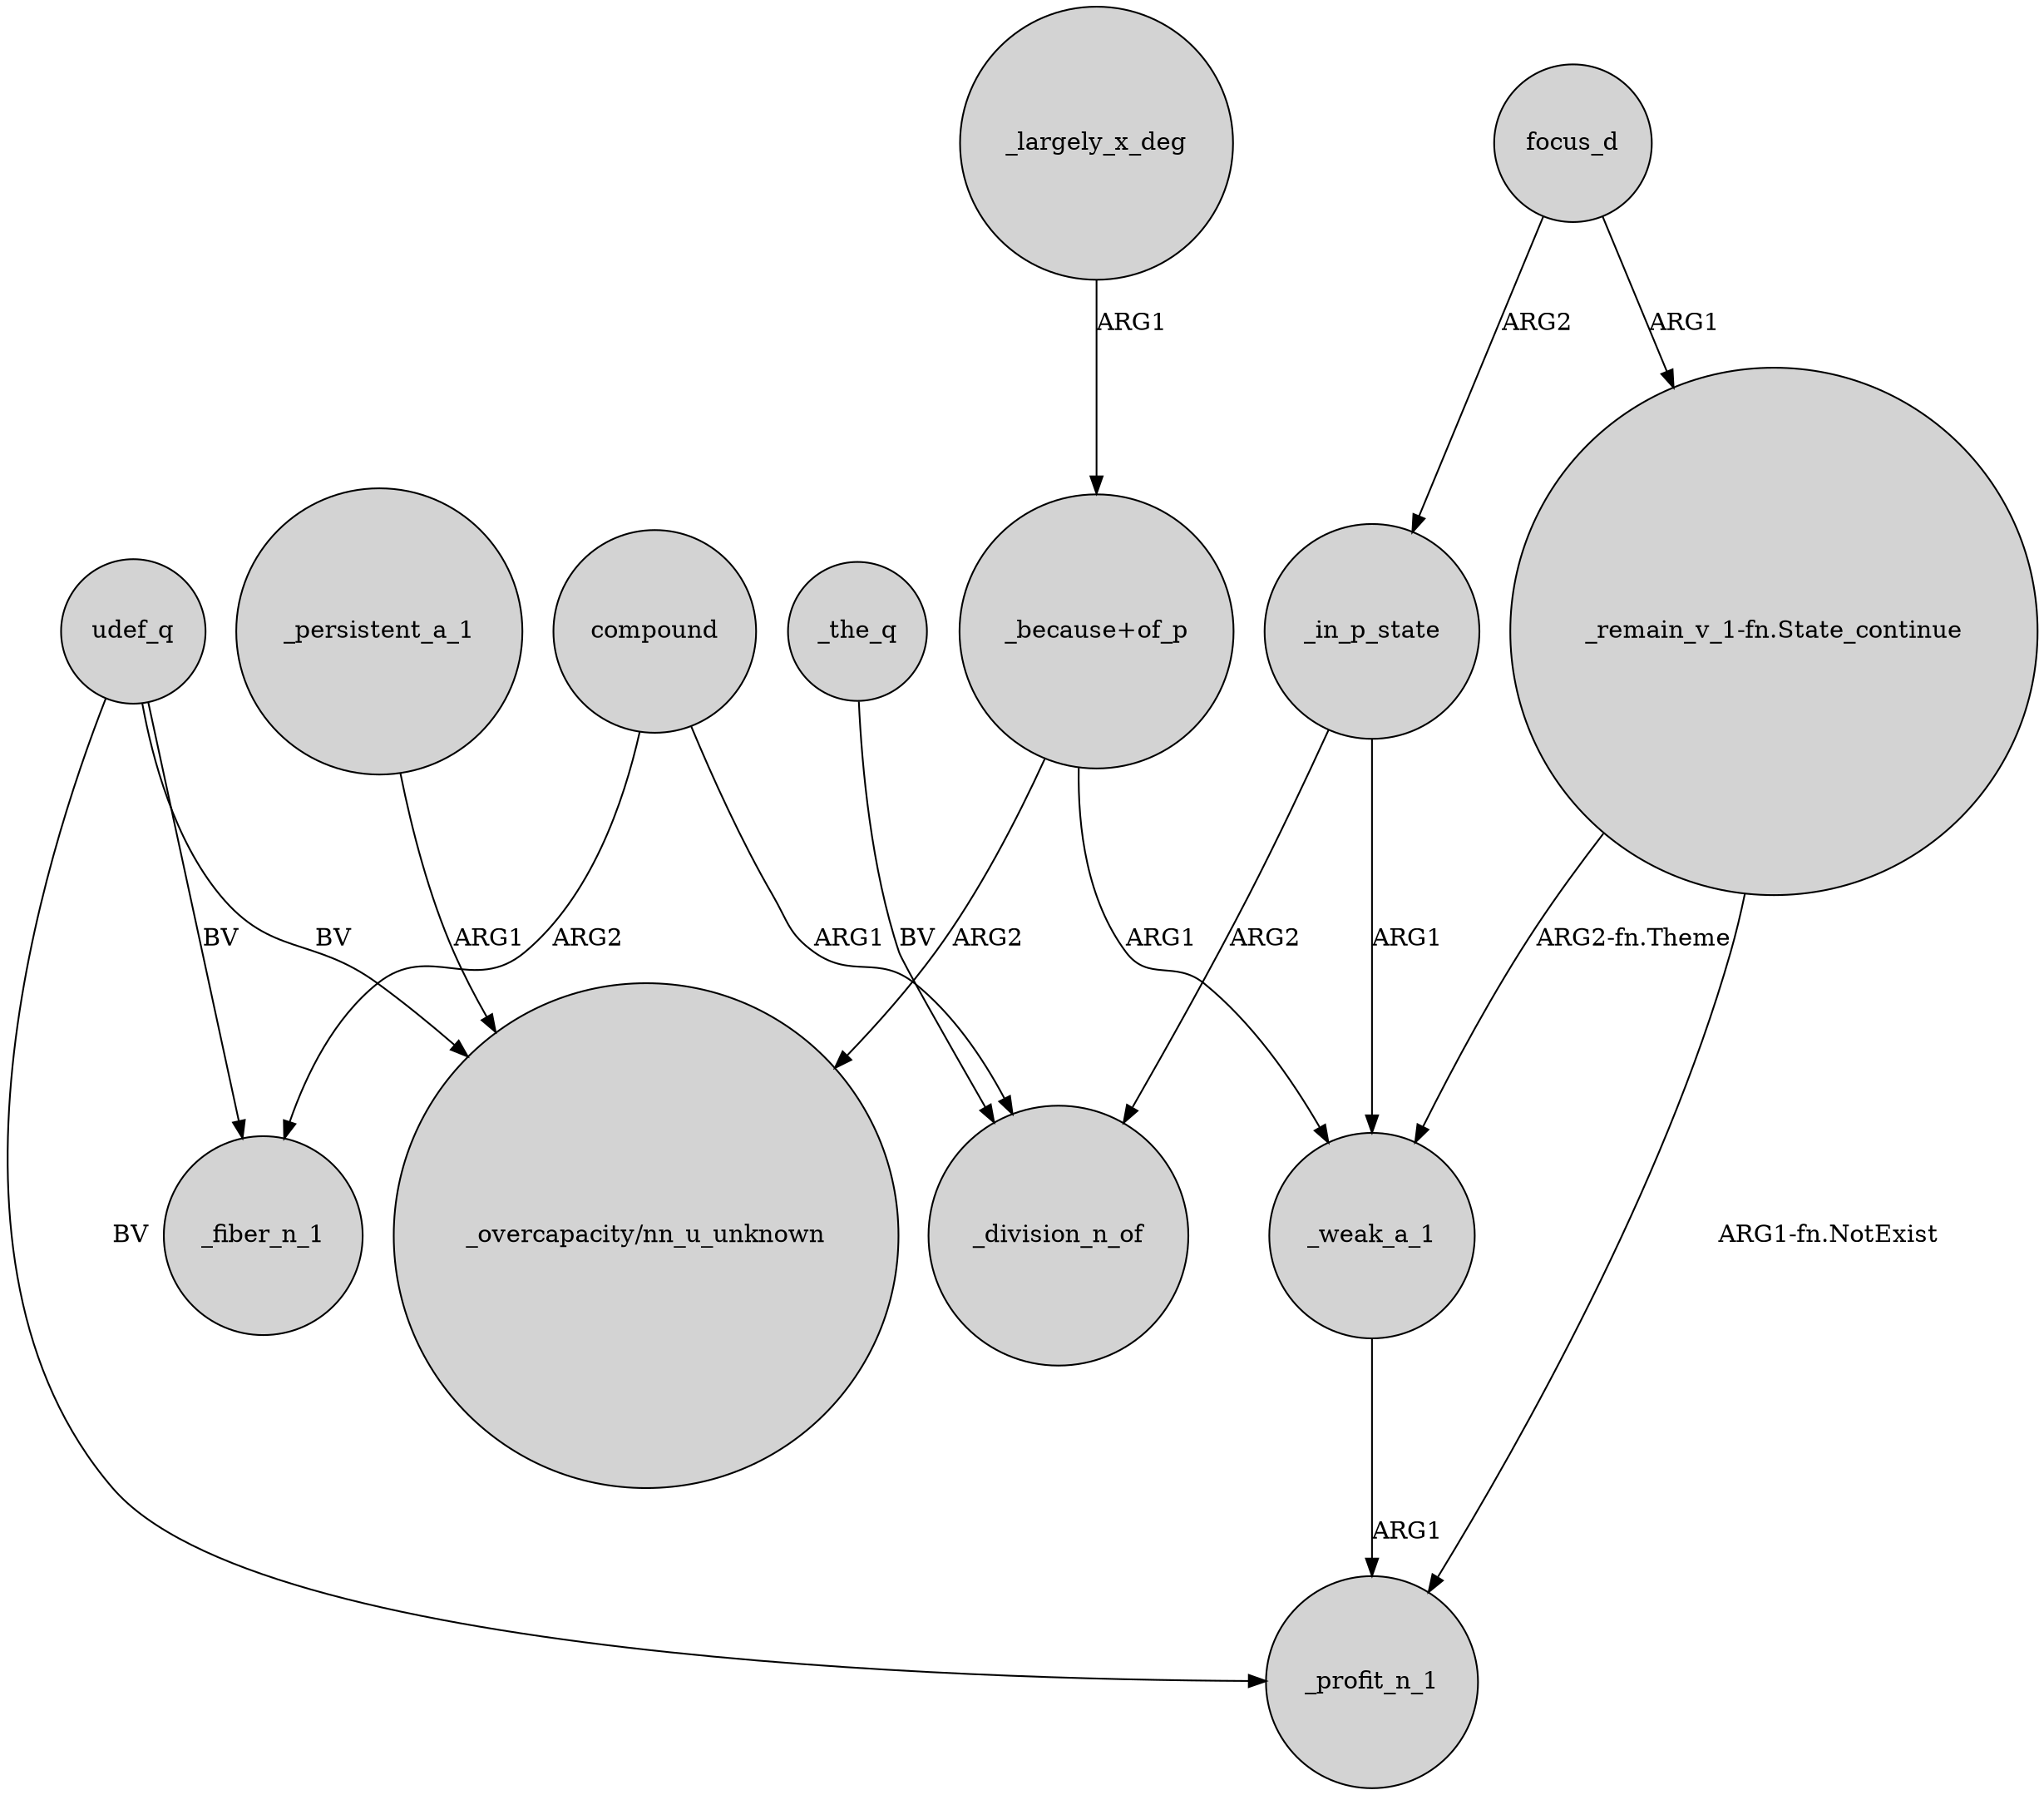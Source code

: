 digraph {
	node [shape=circle style=filled]
	_in_p_state -> _weak_a_1 [label=ARG1]
	_largely_x_deg -> "_because+of_p" [label=ARG1]
	udef_q -> _fiber_n_1 [label=BV]
	"_because+of_p" -> _weak_a_1 [label=ARG1]
	_weak_a_1 -> _profit_n_1 [label=ARG1]
	focus_d -> "_remain_v_1-fn.State_continue" [label=ARG1]
	udef_q -> _profit_n_1 [label=BV]
	_in_p_state -> _division_n_of [label=ARG2]
	compound -> _division_n_of [label=ARG1]
	"_because+of_p" -> "_overcapacity/nn_u_unknown" [label=ARG2]
	_persistent_a_1 -> "_overcapacity/nn_u_unknown" [label=ARG1]
	"_remain_v_1-fn.State_continue" -> _weak_a_1 [label="ARG2-fn.Theme"]
	focus_d -> _in_p_state [label=ARG2]
	udef_q -> "_overcapacity/nn_u_unknown" [label=BV]
	compound -> _fiber_n_1 [label=ARG2]
	"_remain_v_1-fn.State_continue" -> _profit_n_1 [label="ARG1-fn.NotExist"]
	_the_q -> _division_n_of [label=BV]
}
